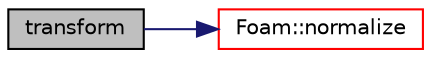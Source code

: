 digraph "transform"
{
  bgcolor="transparent";
  edge [fontname="Helvetica",fontsize="10",labelfontname="Helvetica",labelfontsize="10"];
  node [fontname="Helvetica",fontsize="10",shape=record];
  rankdir="LR";
  Node1 [label="transform",height=0.2,width=0.4,color="black", fillcolor="grey75", style="filled", fontcolor="black"];
  Node1 -> Node2 [color="midnightblue",fontsize="10",style="solid",fontname="Helvetica"];
  Node2 [label="Foam::normalize",height=0.2,width=0.4,color="red",URL="$a10725.html#a9d8b0222f6097fc2249f01ec8b333b7e",tooltip="Return the normalized (unit) quaternion of the given quaternion. "];
}
